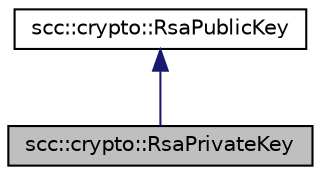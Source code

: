 digraph "scc::crypto::RsaPrivateKey"
{
 // LATEX_PDF_SIZE
  edge [fontname="Helvetica",fontsize="10",labelfontname="Helvetica",labelfontsize="10"];
  node [fontname="Helvetica",fontsize="10",shape=record];
  Node1 [label="scc::crypto::RsaPrivateKey",height=0.2,width=0.4,color="black", fillcolor="grey75", style="filled", fontcolor="black",tooltip="RSA Private Key."];
  Node2 -> Node1 [dir="back",color="midnightblue",fontsize="10",style="solid",fontname="Helvetica"];
  Node2 [label="scc::crypto::RsaPublicKey",height=0.2,width=0.4,color="black", fillcolor="white", style="filled",URL="$d4/df1/classscc_1_1crypto_1_1RsaPublicKey.html",tooltip="RSA Public Key."];
}
